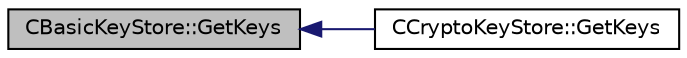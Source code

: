 digraph "CBasicKeyStore::GetKeys"
{
  edge [fontname="Helvetica",fontsize="10",labelfontname="Helvetica",labelfontsize="10"];
  node [fontname="Helvetica",fontsize="10",shape=record];
  rankdir="LR";
  Node41 [label="CBasicKeyStore::GetKeys",height=0.2,width=0.4,color="black", fillcolor="grey75", style="filled", fontcolor="black"];
  Node41 -> Node42 [dir="back",color="midnightblue",fontsize="10",style="solid",fontname="Helvetica"];
  Node42 [label="CCryptoKeyStore::GetKeys",height=0.2,width=0.4,color="black", fillcolor="white", style="filled",URL="$db/dad/class_c_crypto_key_store.html#a84e2fb905745176ab784c3413520e46f"];
}
